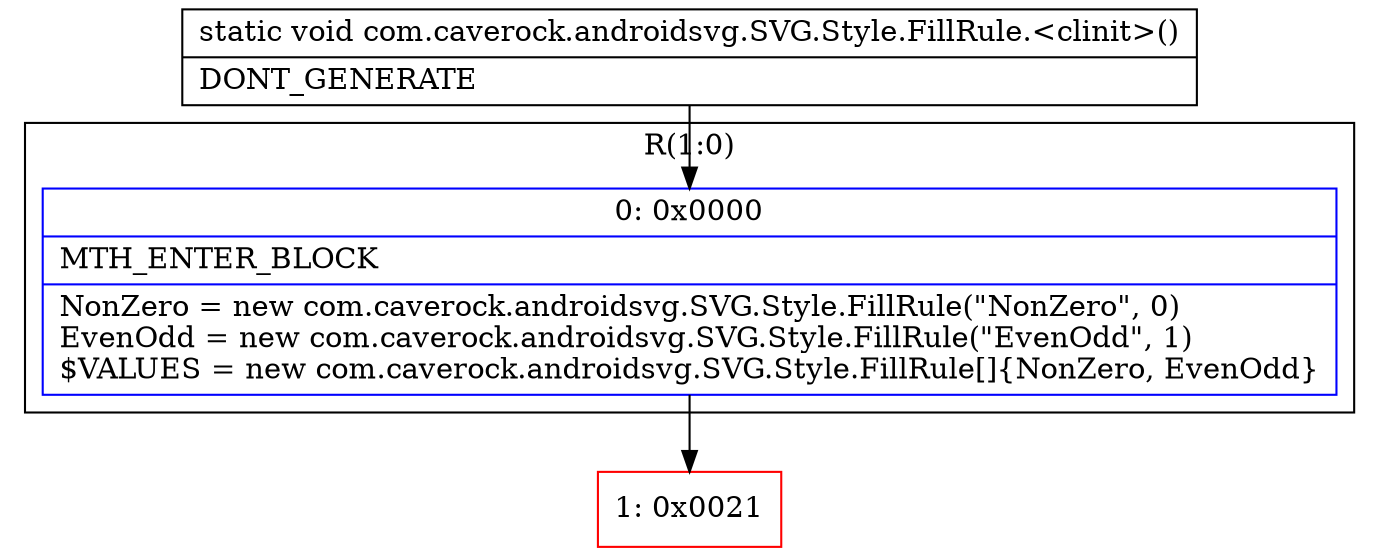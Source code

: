 digraph "CFG forcom.caverock.androidsvg.SVG.Style.FillRule.\<clinit\>()V" {
subgraph cluster_Region_426491536 {
label = "R(1:0)";
node [shape=record,color=blue];
Node_0 [shape=record,label="{0\:\ 0x0000|MTH_ENTER_BLOCK\l|NonZero = new com.caverock.androidsvg.SVG.Style.FillRule(\"NonZero\", 0)\lEvenOdd = new com.caverock.androidsvg.SVG.Style.FillRule(\"EvenOdd\", 1)\l$VALUES = new com.caverock.androidsvg.SVG.Style.FillRule[]\{NonZero, EvenOdd\}\l}"];
}
Node_1 [shape=record,color=red,label="{1\:\ 0x0021}"];
MethodNode[shape=record,label="{static void com.caverock.androidsvg.SVG.Style.FillRule.\<clinit\>()  | DONT_GENERATE\l}"];
MethodNode -> Node_0;
Node_0 -> Node_1;
}

